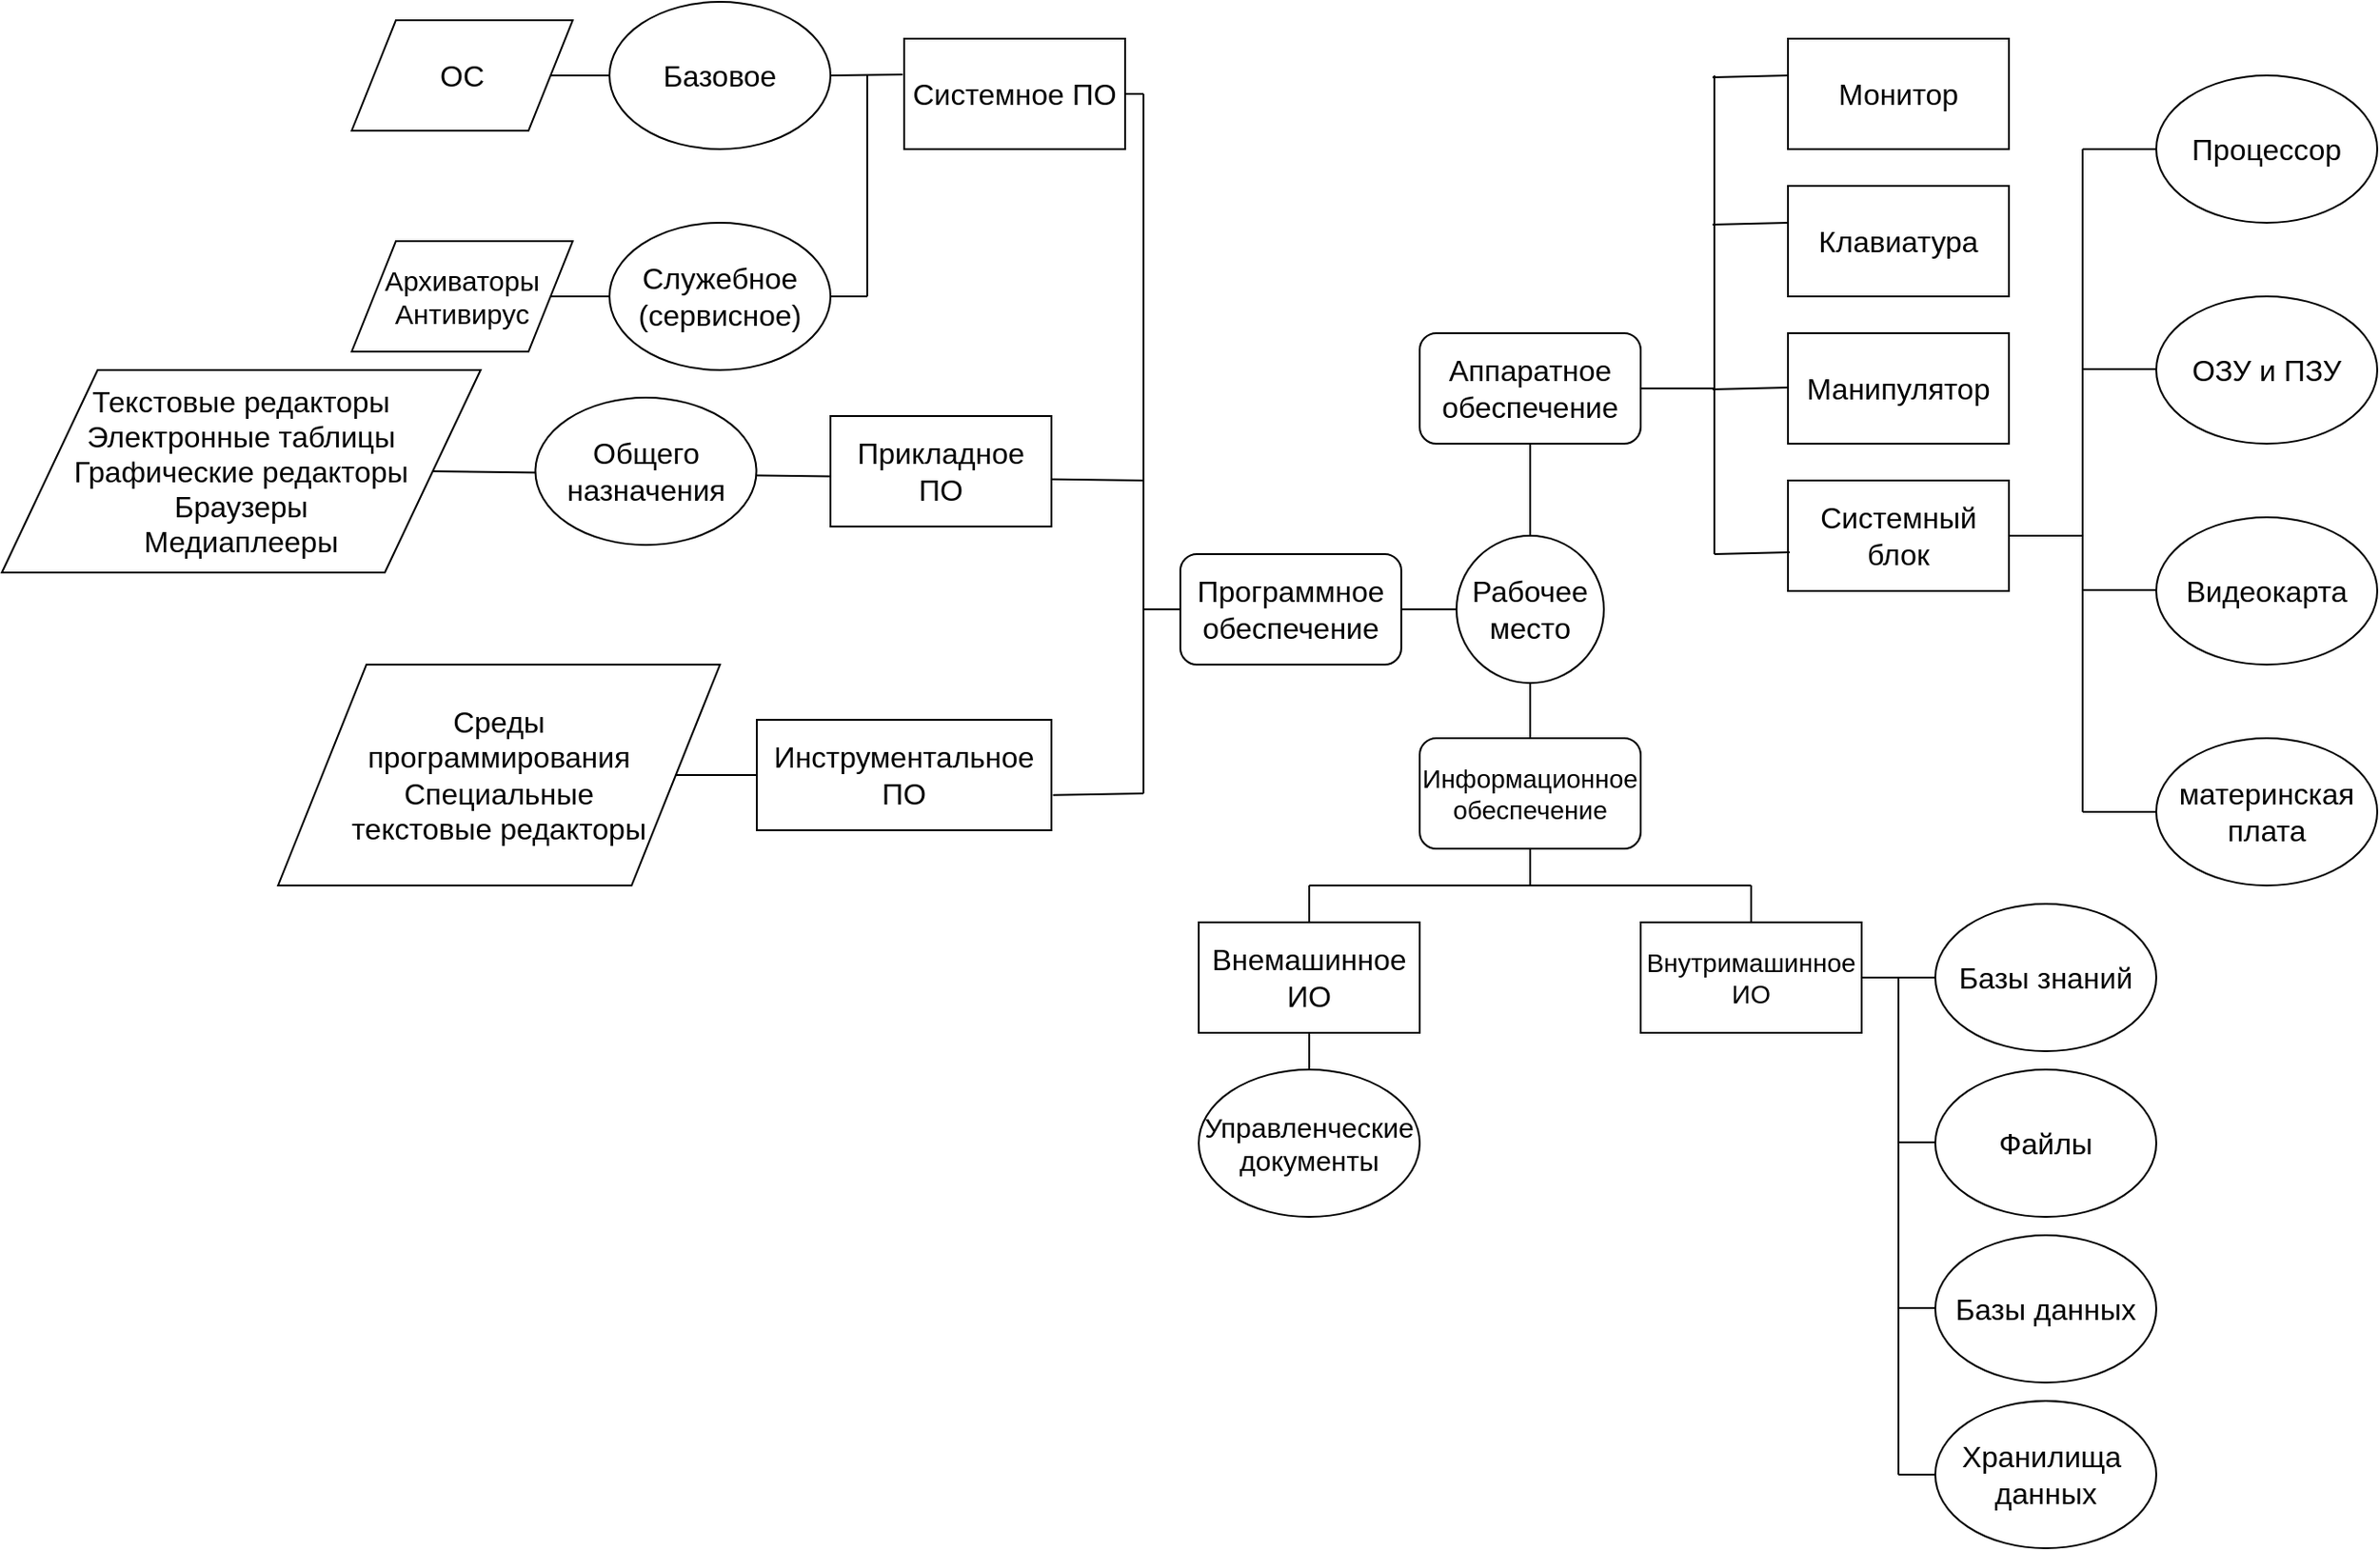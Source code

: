 <mxfile version="12.7.0" type="device"><diagram id="U34Aza36GCO-lj_mGohD" name="Page-1"><mxGraphModel dx="2250" dy="2012" grid="1" gridSize="10" guides="1" tooltips="1" connect="1" arrows="1" fold="1" page="1" pageScale="1" pageWidth="827" pageHeight="1169" math="0" shadow="0"><root><mxCell id="0"/><mxCell id="1" parent="0"/><mxCell id="yIDNb8b_nL9Z0E7KpV3R-74" value="" style="endArrow=none;html=1;entryX=1;entryY=0.5;entryDx=0;entryDy=0;" edge="1" parent="1" target="yIDNb8b_nL9Z0E7KpV3R-70"><mxGeometry width="50" height="50" relative="1" as="geometry"><mxPoint x="210" y="140" as="sourcePoint"/><mxPoint x="-110" y="160" as="targetPoint"/></mxGeometry></mxCell><mxCell id="yIDNb8b_nL9Z0E7KpV3R-1" value="&lt;font style=&quot;font-size: 16px&quot;&gt;Программное&lt;br&gt;обеспечение&lt;/font&gt;" style="rounded=1;whiteSpace=wrap;html=1;" vertex="1" parent="1"><mxGeometry x="230" y="180" width="120" height="60" as="geometry"/></mxCell><mxCell id="yIDNb8b_nL9Z0E7KpV3R-3" value="" style="endArrow=none;html=1;entryX=1;entryY=0.5;entryDx=0;entryDy=0;exitX=0;exitY=0.5;exitDx=0;exitDy=0;" edge="1" parent="1" source="yIDNb8b_nL9Z0E7KpV3R-35" target="yIDNb8b_nL9Z0E7KpV3R-1"><mxGeometry width="50" height="50" relative="1" as="geometry"><mxPoint x="360" y="210" as="sourcePoint"/><mxPoint x="360" y="250" as="targetPoint"/></mxGeometry></mxCell><mxCell id="yIDNb8b_nL9Z0E7KpV3R-4" value="&lt;font style=&quot;font-size: 16px&quot;&gt;Аппаратное&lt;br&gt;обеспечение&lt;/font&gt;" style="rounded=1;whiteSpace=wrap;html=1;" vertex="1" parent="1"><mxGeometry x="360" y="60" width="120" height="60" as="geometry"/></mxCell><mxCell id="yIDNb8b_nL9Z0E7KpV3R-5" value="&lt;font style=&quot;font-size: 14px&quot;&gt;Информационное&lt;br&gt;обеспечение&lt;/font&gt;" style="rounded=1;whiteSpace=wrap;html=1;" vertex="1" parent="1"><mxGeometry x="360" y="280" width="120" height="60" as="geometry"/></mxCell><mxCell id="yIDNb8b_nL9Z0E7KpV3R-6" value="&lt;font style=&quot;font-size: 16px&quot;&gt;Системный блок&lt;/font&gt;" style="rounded=0;whiteSpace=wrap;html=1;" vertex="1" parent="1"><mxGeometry x="560" y="140" width="120" height="60" as="geometry"/></mxCell><mxCell id="yIDNb8b_nL9Z0E7KpV3R-7" value="&lt;font style=&quot;font-size: 16px&quot;&gt;Манипулятор&lt;/font&gt;" style="rounded=0;whiteSpace=wrap;html=1;" vertex="1" parent="1"><mxGeometry x="560" y="60" width="120" height="60" as="geometry"/></mxCell><mxCell id="yIDNb8b_nL9Z0E7KpV3R-8" value="&lt;font style=&quot;font-size: 16px&quot;&gt;Клавиатура&lt;/font&gt;" style="rounded=0;whiteSpace=wrap;html=1;" vertex="1" parent="1"><mxGeometry x="560" y="-20" width="120" height="60" as="geometry"/></mxCell><mxCell id="yIDNb8b_nL9Z0E7KpV3R-9" value="&lt;font style=&quot;font-size: 16px&quot;&gt;Монитор&lt;/font&gt;" style="rounded=0;whiteSpace=wrap;html=1;" vertex="1" parent="1"><mxGeometry x="560" y="-100" width="120" height="60" as="geometry"/></mxCell><mxCell id="yIDNb8b_nL9Z0E7KpV3R-10" value="" style="endArrow=none;html=1;entryX=0.5;entryY=1;entryDx=0;entryDy=0;exitX=0.5;exitY=0;exitDx=0;exitDy=0;" edge="1" parent="1" target="yIDNb8b_nL9Z0E7KpV3R-4"><mxGeometry width="50" height="50" relative="1" as="geometry"><mxPoint x="420" y="180" as="sourcePoint"/><mxPoint x="370" y="130" as="targetPoint"/></mxGeometry></mxCell><mxCell id="yIDNb8b_nL9Z0E7KpV3R-11" value="" style="endArrow=none;html=1;entryX=0.5;entryY=1;entryDx=0;entryDy=0;exitX=0.5;exitY=0;exitDx=0;exitDy=0;" edge="1" parent="1" source="yIDNb8b_nL9Z0E7KpV3R-5"><mxGeometry width="50" height="50" relative="1" as="geometry"><mxPoint x="430" y="290" as="sourcePoint"/><mxPoint x="420" y="240" as="targetPoint"/></mxGeometry></mxCell><mxCell id="yIDNb8b_nL9Z0E7KpV3R-12" value="" style="endArrow=none;html=1;entryX=1;entryY=0.5;entryDx=0;entryDy=0;" edge="1" parent="1" target="yIDNb8b_nL9Z0E7KpV3R-4"><mxGeometry width="50" height="50" relative="1" as="geometry"><mxPoint x="520" y="90" as="sourcePoint"/><mxPoint x="530" y="120" as="targetPoint"/></mxGeometry></mxCell><mxCell id="yIDNb8b_nL9Z0E7KpV3R-13" value="" style="endArrow=none;html=1;" edge="1" parent="1"><mxGeometry width="50" height="50" relative="1" as="geometry"><mxPoint x="520" y="180" as="sourcePoint"/><mxPoint x="520" y="-80" as="targetPoint"/></mxGeometry></mxCell><mxCell id="yIDNb8b_nL9Z0E7KpV3R-14" value="" style="endArrow=none;html=1;exitX=0.008;exitY=0.65;exitDx=0;exitDy=0;exitPerimeter=0;" edge="1" parent="1" source="yIDNb8b_nL9Z0E7KpV3R-6"><mxGeometry width="50" height="50" relative="1" as="geometry"><mxPoint x="550" y="340" as="sourcePoint"/><mxPoint x="520" y="180" as="targetPoint"/></mxGeometry></mxCell><mxCell id="yIDNb8b_nL9Z0E7KpV3R-15" value="" style="endArrow=none;html=1;exitX=0.008;exitY=0.65;exitDx=0;exitDy=0;exitPerimeter=0;" edge="1" parent="1"><mxGeometry width="50" height="50" relative="1" as="geometry"><mxPoint x="560" y="89.5" as="sourcePoint"/><mxPoint x="519.04" y="90.5" as="targetPoint"/></mxGeometry></mxCell><mxCell id="yIDNb8b_nL9Z0E7KpV3R-16" value="" style="endArrow=none;html=1;exitX=0.008;exitY=0.65;exitDx=0;exitDy=0;exitPerimeter=0;" edge="1" parent="1"><mxGeometry width="50" height="50" relative="1" as="geometry"><mxPoint x="560" y="-80" as="sourcePoint"/><mxPoint x="519.04" y="-79" as="targetPoint"/></mxGeometry></mxCell><mxCell id="yIDNb8b_nL9Z0E7KpV3R-17" value="" style="endArrow=none;html=1;exitX=0.008;exitY=0.65;exitDx=0;exitDy=0;exitPerimeter=0;" edge="1" parent="1"><mxGeometry width="50" height="50" relative="1" as="geometry"><mxPoint x="560" as="sourcePoint"/><mxPoint x="519.04" y="1" as="targetPoint"/></mxGeometry></mxCell><mxCell id="yIDNb8b_nL9Z0E7KpV3R-18" value="&lt;font style=&quot;font-size: 16px&quot;&gt;ОЗУ и ПЗУ&lt;/font&gt;" style="ellipse;whiteSpace=wrap;html=1;" vertex="1" parent="1"><mxGeometry x="760" y="40" width="120" height="80" as="geometry"/></mxCell><mxCell id="yIDNb8b_nL9Z0E7KpV3R-19" value="&lt;font style=&quot;font-size: 16px&quot;&gt;Видеокарта&lt;/font&gt;" style="ellipse;whiteSpace=wrap;html=1;" vertex="1" parent="1"><mxGeometry x="760" y="160" width="120" height="80" as="geometry"/></mxCell><mxCell id="yIDNb8b_nL9Z0E7KpV3R-20" value="&lt;font style=&quot;font-size: 16px&quot;&gt;материнская плата&lt;/font&gt;" style="ellipse;whiteSpace=wrap;html=1;" vertex="1" parent="1"><mxGeometry x="760" y="280" width="120" height="80" as="geometry"/></mxCell><mxCell id="yIDNb8b_nL9Z0E7KpV3R-21" value="&lt;font style=&quot;font-size: 16px&quot;&gt;Процессор&lt;/font&gt;" style="ellipse;whiteSpace=wrap;html=1;" vertex="1" parent="1"><mxGeometry x="760" y="-80" width="120" height="80" as="geometry"/></mxCell><mxCell id="yIDNb8b_nL9Z0E7KpV3R-23" value="" style="endArrow=none;html=1;entryX=1;entryY=0.5;entryDx=0;entryDy=0;" edge="1" parent="1" target="yIDNb8b_nL9Z0E7KpV3R-6"><mxGeometry width="50" height="50" relative="1" as="geometry"><mxPoint x="720" y="170" as="sourcePoint"/><mxPoint x="750" y="160" as="targetPoint"/></mxGeometry></mxCell><mxCell id="yIDNb8b_nL9Z0E7KpV3R-24" value="" style="endArrow=none;html=1;" edge="1" parent="1"><mxGeometry width="50" height="50" relative="1" as="geometry"><mxPoint x="720" y="320" as="sourcePoint"/><mxPoint x="720" y="-40" as="targetPoint"/></mxGeometry></mxCell><mxCell id="yIDNb8b_nL9Z0E7KpV3R-25" value="" style="endArrow=none;html=1;entryX=0;entryY=0.5;entryDx=0;entryDy=0;" edge="1" parent="1" target="yIDNb8b_nL9Z0E7KpV3R-20"><mxGeometry width="50" height="50" relative="1" as="geometry"><mxPoint x="720" y="320" as="sourcePoint"/><mxPoint x="770" y="240" as="targetPoint"/></mxGeometry></mxCell><mxCell id="yIDNb8b_nL9Z0E7KpV3R-26" value="" style="endArrow=none;html=1;entryX=0;entryY=0.5;entryDx=0;entryDy=0;" edge="1" parent="1"><mxGeometry width="50" height="50" relative="1" as="geometry"><mxPoint x="720" y="199.5" as="sourcePoint"/><mxPoint x="760" y="199.5" as="targetPoint"/></mxGeometry></mxCell><mxCell id="yIDNb8b_nL9Z0E7KpV3R-27" value="" style="endArrow=none;html=1;entryX=0;entryY=0.5;entryDx=0;entryDy=0;" edge="1" parent="1"><mxGeometry width="50" height="50" relative="1" as="geometry"><mxPoint x="720" y="79.5" as="sourcePoint"/><mxPoint x="760" y="79.5" as="targetPoint"/></mxGeometry></mxCell><mxCell id="yIDNb8b_nL9Z0E7KpV3R-28" value="" style="endArrow=none;html=1;entryX=0;entryY=0.5;entryDx=0;entryDy=0;" edge="1" parent="1"><mxGeometry width="50" height="50" relative="1" as="geometry"><mxPoint x="720" y="-40" as="sourcePoint"/><mxPoint x="760" y="-40" as="targetPoint"/></mxGeometry></mxCell><mxCell id="yIDNb8b_nL9Z0E7KpV3R-29" value="&lt;font style=&quot;font-size: 16px&quot;&gt;Внемашинное ИО&lt;/font&gt;" style="rounded=0;whiteSpace=wrap;html=1;" vertex="1" parent="1"><mxGeometry x="240" y="380" width="120" height="60" as="geometry"/></mxCell><mxCell id="yIDNb8b_nL9Z0E7KpV3R-30" value="&lt;font style=&quot;font-size: 14px&quot;&gt;Внутримашинное ИО&lt;/font&gt;" style="rounded=0;whiteSpace=wrap;html=1;" vertex="1" parent="1"><mxGeometry x="480" y="380" width="120" height="60" as="geometry"/></mxCell><mxCell id="yIDNb8b_nL9Z0E7KpV3R-31" value="" style="endArrow=none;html=1;entryX=0.5;entryY=1;entryDx=0;entryDy=0;" edge="1" parent="1" target="yIDNb8b_nL9Z0E7KpV3R-5"><mxGeometry width="50" height="50" relative="1" as="geometry"><mxPoint x="420" y="360" as="sourcePoint"/><mxPoint x="420" y="370" as="targetPoint"/></mxGeometry></mxCell><mxCell id="yIDNb8b_nL9Z0E7KpV3R-32" value="" style="endArrow=none;html=1;" edge="1" parent="1"><mxGeometry width="50" height="50" relative="1" as="geometry"><mxPoint x="300" y="360" as="sourcePoint"/><mxPoint x="540" y="360" as="targetPoint"/></mxGeometry></mxCell><mxCell id="yIDNb8b_nL9Z0E7KpV3R-33" value="" style="endArrow=none;html=1;exitX=0.5;exitY=0;exitDx=0;exitDy=0;" edge="1" parent="1" source="yIDNb8b_nL9Z0E7KpV3R-29"><mxGeometry width="50" height="50" relative="1" as="geometry"><mxPoint x="400" y="450" as="sourcePoint"/><mxPoint x="300" y="360" as="targetPoint"/></mxGeometry></mxCell><mxCell id="yIDNb8b_nL9Z0E7KpV3R-34" value="" style="endArrow=none;html=1;" edge="1" parent="1" source="yIDNb8b_nL9Z0E7KpV3R-30"><mxGeometry width="50" height="50" relative="1" as="geometry"><mxPoint x="400" y="450" as="sourcePoint"/><mxPoint x="540" y="360" as="targetPoint"/></mxGeometry></mxCell><mxCell id="yIDNb8b_nL9Z0E7KpV3R-35" value="&lt;font style=&quot;font-size: 16px&quot;&gt;Рабочее&lt;br&gt;место&lt;/font&gt;" style="ellipse;whiteSpace=wrap;html=1;aspect=fixed;" vertex="1" parent="1"><mxGeometry x="380" y="170" width="80" height="80" as="geometry"/></mxCell><mxCell id="yIDNb8b_nL9Z0E7KpV3R-37" value="&lt;font style=&quot;font-size: 16px&quot;&gt;Базы знаний&lt;/font&gt;" style="ellipse;whiteSpace=wrap;html=1;" vertex="1" parent="1"><mxGeometry x="640" y="370" width="120" height="80" as="geometry"/></mxCell><mxCell id="yIDNb8b_nL9Z0E7KpV3R-38" value="&lt;font style=&quot;font-size: 16px&quot;&gt;Файлы&lt;/font&gt;" style="ellipse;whiteSpace=wrap;html=1;" vertex="1" parent="1"><mxGeometry x="640" y="460" width="120" height="80" as="geometry"/></mxCell><mxCell id="yIDNb8b_nL9Z0E7KpV3R-39" value="&lt;font style=&quot;font-size: 16px&quot;&gt;Базы данных&lt;/font&gt;" style="ellipse;whiteSpace=wrap;html=1;" vertex="1" parent="1"><mxGeometry x="640" y="550" width="120" height="80" as="geometry"/></mxCell><mxCell id="yIDNb8b_nL9Z0E7KpV3R-40" value="&lt;font style=&quot;font-size: 16px&quot;&gt;Хранилища&amp;nbsp;&lt;br&gt;данных&lt;/font&gt;" style="ellipse;whiteSpace=wrap;html=1;" vertex="1" parent="1"><mxGeometry x="640" y="640" width="120" height="80" as="geometry"/></mxCell><mxCell id="yIDNb8b_nL9Z0E7KpV3R-41" value="" style="endArrow=none;html=1;" edge="1" parent="1"><mxGeometry width="50" height="50" relative="1" as="geometry"><mxPoint x="620" y="680" as="sourcePoint"/><mxPoint x="620" y="410" as="targetPoint"/></mxGeometry></mxCell><mxCell id="yIDNb8b_nL9Z0E7KpV3R-42" value="" style="endArrow=none;html=1;exitX=0;exitY=0.5;exitDx=0;exitDy=0;" edge="1" parent="1" source="yIDNb8b_nL9Z0E7KpV3R-40"><mxGeometry width="50" height="50" relative="1" as="geometry"><mxPoint x="440" y="650" as="sourcePoint"/><mxPoint x="620" y="680" as="targetPoint"/></mxGeometry></mxCell><mxCell id="yIDNb8b_nL9Z0E7KpV3R-43" value="" style="endArrow=none;html=1;exitX=0;exitY=0.5;exitDx=0;exitDy=0;" edge="1" parent="1"><mxGeometry width="50" height="50" relative="1" as="geometry"><mxPoint x="640" y="589.5" as="sourcePoint"/><mxPoint x="620" y="589.5" as="targetPoint"/></mxGeometry></mxCell><mxCell id="yIDNb8b_nL9Z0E7KpV3R-44" value="" style="endArrow=none;html=1;exitX=0;exitY=0.5;exitDx=0;exitDy=0;" edge="1" parent="1"><mxGeometry width="50" height="50" relative="1" as="geometry"><mxPoint x="640" y="499.5" as="sourcePoint"/><mxPoint x="620" y="499.5" as="targetPoint"/></mxGeometry></mxCell><mxCell id="yIDNb8b_nL9Z0E7KpV3R-45" value="" style="endArrow=none;html=1;entryX=0;entryY=0.5;entryDx=0;entryDy=0;exitX=1;exitY=0.5;exitDx=0;exitDy=0;" edge="1" parent="1" source="yIDNb8b_nL9Z0E7KpV3R-30" target="yIDNb8b_nL9Z0E7KpV3R-37"><mxGeometry width="50" height="50" relative="1" as="geometry"><mxPoint x="510" y="520" as="sourcePoint"/><mxPoint x="560" y="470" as="targetPoint"/></mxGeometry></mxCell><mxCell id="yIDNb8b_nL9Z0E7KpV3R-46" value="&lt;font style=&quot;font-size: 15px&quot;&gt;Управленческие&lt;br&gt;документы&lt;/font&gt;" style="ellipse;whiteSpace=wrap;html=1;" vertex="1" parent="1"><mxGeometry x="240" y="460" width="120" height="80" as="geometry"/></mxCell><mxCell id="yIDNb8b_nL9Z0E7KpV3R-49" value="" style="endArrow=none;html=1;entryX=0.5;entryY=1;entryDx=0;entryDy=0;exitX=0.5;exitY=0;exitDx=0;exitDy=0;" edge="1" parent="1" source="yIDNb8b_nL9Z0E7KpV3R-46" target="yIDNb8b_nL9Z0E7KpV3R-29"><mxGeometry width="50" height="50" relative="1" as="geometry"><mxPoint x="312" y="460" as="sourcePoint"/><mxPoint x="350" y="490" as="targetPoint"/><Array as="points"/></mxGeometry></mxCell><mxCell id="yIDNb8b_nL9Z0E7KpV3R-53" value="&lt;font style=&quot;font-size: 16px&quot;&gt;Системное ПО&lt;/font&gt;" style="rounded=0;whiteSpace=wrap;html=1;" vertex="1" parent="1"><mxGeometry x="80" y="-100" width="120" height="60" as="geometry"/></mxCell><mxCell id="yIDNb8b_nL9Z0E7KpV3R-54" value="" style="endArrow=none;html=1;entryX=0;entryY=0.5;entryDx=0;entryDy=0;" edge="1" parent="1" target="yIDNb8b_nL9Z0E7KpV3R-1"><mxGeometry width="50" height="50" relative="1" as="geometry"><mxPoint x="210" y="210" as="sourcePoint"/><mxPoint x="160" y="210" as="targetPoint"/></mxGeometry></mxCell><mxCell id="yIDNb8b_nL9Z0E7KpV3R-55" value="" style="endArrow=none;html=1;" edge="1" parent="1"><mxGeometry width="50" height="50" relative="1" as="geometry"><mxPoint x="210" y="-70" as="sourcePoint"/><mxPoint x="210" y="310" as="targetPoint"/></mxGeometry></mxCell><mxCell id="yIDNb8b_nL9Z0E7KpV3R-57" value="" style="endArrow=none;html=1;exitX=1;exitY=0.5;exitDx=0;exitDy=0;" edge="1" parent="1" source="yIDNb8b_nL9Z0E7KpV3R-53"><mxGeometry width="50" height="50" relative="1" as="geometry"><mxPoint x="130" y="30" as="sourcePoint"/><mxPoint x="210" y="-70" as="targetPoint"/></mxGeometry></mxCell><mxCell id="yIDNb8b_nL9Z0E7KpV3R-58" value="&lt;font style=&quot;font-size: 16px&quot;&gt;Базовое&lt;/font&gt;" style="ellipse;whiteSpace=wrap;html=1;" vertex="1" parent="1"><mxGeometry x="-80" y="-120" width="120" height="80" as="geometry"/></mxCell><mxCell id="yIDNb8b_nL9Z0E7KpV3R-59" value="&lt;span style=&quot;font-size: 16px&quot;&gt;Служебное&lt;br&gt;(сервисное)&lt;br&gt;&lt;/span&gt;" style="ellipse;whiteSpace=wrap;html=1;" vertex="1" parent="1"><mxGeometry x="-80" width="120" height="80" as="geometry"/></mxCell><mxCell id="yIDNb8b_nL9Z0E7KpV3R-60" value="" style="endArrow=none;html=1;" edge="1" parent="1"><mxGeometry width="50" height="50" relative="1" as="geometry"><mxPoint x="60" y="40" as="sourcePoint"/><mxPoint x="60" y="-80" as="targetPoint"/></mxGeometry></mxCell><mxCell id="yIDNb8b_nL9Z0E7KpV3R-62" value="" style="endArrow=none;html=1;entryX=1;entryY=0.5;entryDx=0;entryDy=0;exitX=-0.007;exitY=0.325;exitDx=0;exitDy=0;exitPerimeter=0;" edge="1" parent="1" source="yIDNb8b_nL9Z0E7KpV3R-53" target="yIDNb8b_nL9Z0E7KpV3R-58"><mxGeometry width="50" height="50" relative="1" as="geometry"><mxPoint x="60" y="-80" as="sourcePoint"/><mxPoint x="140" y="10" as="targetPoint"/></mxGeometry></mxCell><mxCell id="yIDNb8b_nL9Z0E7KpV3R-63" value="" style="endArrow=none;html=1;exitX=1;exitY=0.5;exitDx=0;exitDy=0;" edge="1" parent="1" source="yIDNb8b_nL9Z0E7KpV3R-59"><mxGeometry width="50" height="50" relative="1" as="geometry"><mxPoint x="10" y="110" as="sourcePoint"/><mxPoint x="60" y="40" as="targetPoint"/></mxGeometry></mxCell><mxCell id="yIDNb8b_nL9Z0E7KpV3R-64" value="&lt;font style=&quot;font-size: 16px&quot;&gt;ОС&lt;/font&gt;" style="shape=parallelogram;perimeter=parallelogramPerimeter;whiteSpace=wrap;html=1;" vertex="1" parent="1"><mxGeometry x="-220" y="-110" width="120" height="60" as="geometry"/></mxCell><mxCell id="yIDNb8b_nL9Z0E7KpV3R-65" value="" style="endArrow=none;html=1;entryX=0;entryY=0.5;entryDx=0;entryDy=0;exitX=1;exitY=0.5;exitDx=0;exitDy=0;" edge="1" parent="1" source="yIDNb8b_nL9Z0E7KpV3R-64" target="yIDNb8b_nL9Z0E7KpV3R-58"><mxGeometry width="50" height="50" relative="1" as="geometry"><mxPoint x="-160" as="sourcePoint"/><mxPoint x="-110" y="-50" as="targetPoint"/></mxGeometry></mxCell><mxCell id="yIDNb8b_nL9Z0E7KpV3R-66" value="&lt;font style=&quot;font-size: 15px&quot;&gt;Архиваторы&lt;br&gt;Антивирус&lt;/font&gt;" style="shape=parallelogram;perimeter=parallelogramPerimeter;whiteSpace=wrap;html=1;" vertex="1" parent="1"><mxGeometry x="-220" y="10" width="120" height="60" as="geometry"/></mxCell><mxCell id="yIDNb8b_nL9Z0E7KpV3R-67" value="" style="endArrow=none;html=1;entryX=0;entryY=0.5;entryDx=0;entryDy=0;exitX=1;exitY=0.5;exitDx=0;exitDy=0;" edge="1" parent="1" source="yIDNb8b_nL9Z0E7KpV3R-66" target="yIDNb8b_nL9Z0E7KpV3R-59"><mxGeometry width="50" height="50" relative="1" as="geometry"><mxPoint x="-130" y="120" as="sourcePoint"/><mxPoint x="-80" y="70" as="targetPoint"/></mxGeometry></mxCell><mxCell id="yIDNb8b_nL9Z0E7KpV3R-68" value="&lt;font style=&quot;font-size: 16px&quot;&gt;Прикладное&lt;br&gt;ПО&lt;/font&gt;" style="rounded=0;whiteSpace=wrap;html=1;" vertex="1" parent="1"><mxGeometry x="40" y="105" width="120" height="60" as="geometry"/></mxCell><mxCell id="yIDNb8b_nL9Z0E7KpV3R-69" value="&lt;font style=&quot;font-size: 16px&quot;&gt;Общего&lt;br&gt;назначения&lt;/font&gt;" style="ellipse;whiteSpace=wrap;html=1;" vertex="1" parent="1"><mxGeometry x="-120.24" y="95" width="120" height="80" as="geometry"/></mxCell><mxCell id="yIDNb8b_nL9Z0E7KpV3R-70" value="&lt;font style=&quot;font-size: 16px&quot;&gt;Текстовые редакторы&lt;br&gt;Электронные таблицы&lt;br&gt;Графические редакторы&lt;br&gt;Браузеры&lt;br&gt;Медиаплееры&lt;/font&gt;" style="shape=parallelogram;perimeter=parallelogramPerimeter;whiteSpace=wrap;html=1;align=center;" vertex="1" parent="1"><mxGeometry x="-410" y="80" width="260" height="110" as="geometry"/></mxCell><mxCell id="yIDNb8b_nL9Z0E7KpV3R-75" value="&lt;font style=&quot;font-size: 16px&quot;&gt;Инструментальное&lt;br&gt;ПО&lt;/font&gt;" style="rounded=0;whiteSpace=wrap;html=1;" vertex="1" parent="1"><mxGeometry y="270" width="160" height="60" as="geometry"/></mxCell><mxCell id="yIDNb8b_nL9Z0E7KpV3R-76" value="" style="endArrow=none;html=1;exitX=1.005;exitY=0.682;exitDx=0;exitDy=0;exitPerimeter=0;" edge="1" parent="1" source="yIDNb8b_nL9Z0E7KpV3R-75"><mxGeometry width="50" height="50" relative="1" as="geometry"><mxPoint x="90" y="410" as="sourcePoint"/><mxPoint x="210" y="310" as="targetPoint"/></mxGeometry></mxCell><mxCell id="yIDNb8b_nL9Z0E7KpV3R-77" value="&lt;font style=&quot;font-size: 16px&quot;&gt;Среды &lt;br&gt;программирования&lt;br&gt;Специальные &lt;br&gt;текстовые редакторы&lt;/font&gt;" style="shape=parallelogram;perimeter=parallelogramPerimeter;whiteSpace=wrap;html=1;" vertex="1" parent="1"><mxGeometry x="-260" y="240" width="240" height="120" as="geometry"/></mxCell><mxCell id="yIDNb8b_nL9Z0E7KpV3R-78" value="" style="endArrow=none;html=1;entryX=0;entryY=0.5;entryDx=0;entryDy=0;exitX=1;exitY=0.5;exitDx=0;exitDy=0;" edge="1" parent="1" source="yIDNb8b_nL9Z0E7KpV3R-77" target="yIDNb8b_nL9Z0E7KpV3R-75"><mxGeometry width="50" height="50" relative="1" as="geometry"><mxPoint x="10" y="400" as="sourcePoint"/><mxPoint x="60" y="350" as="targetPoint"/></mxGeometry></mxCell></root></mxGraphModel></diagram></mxfile>
